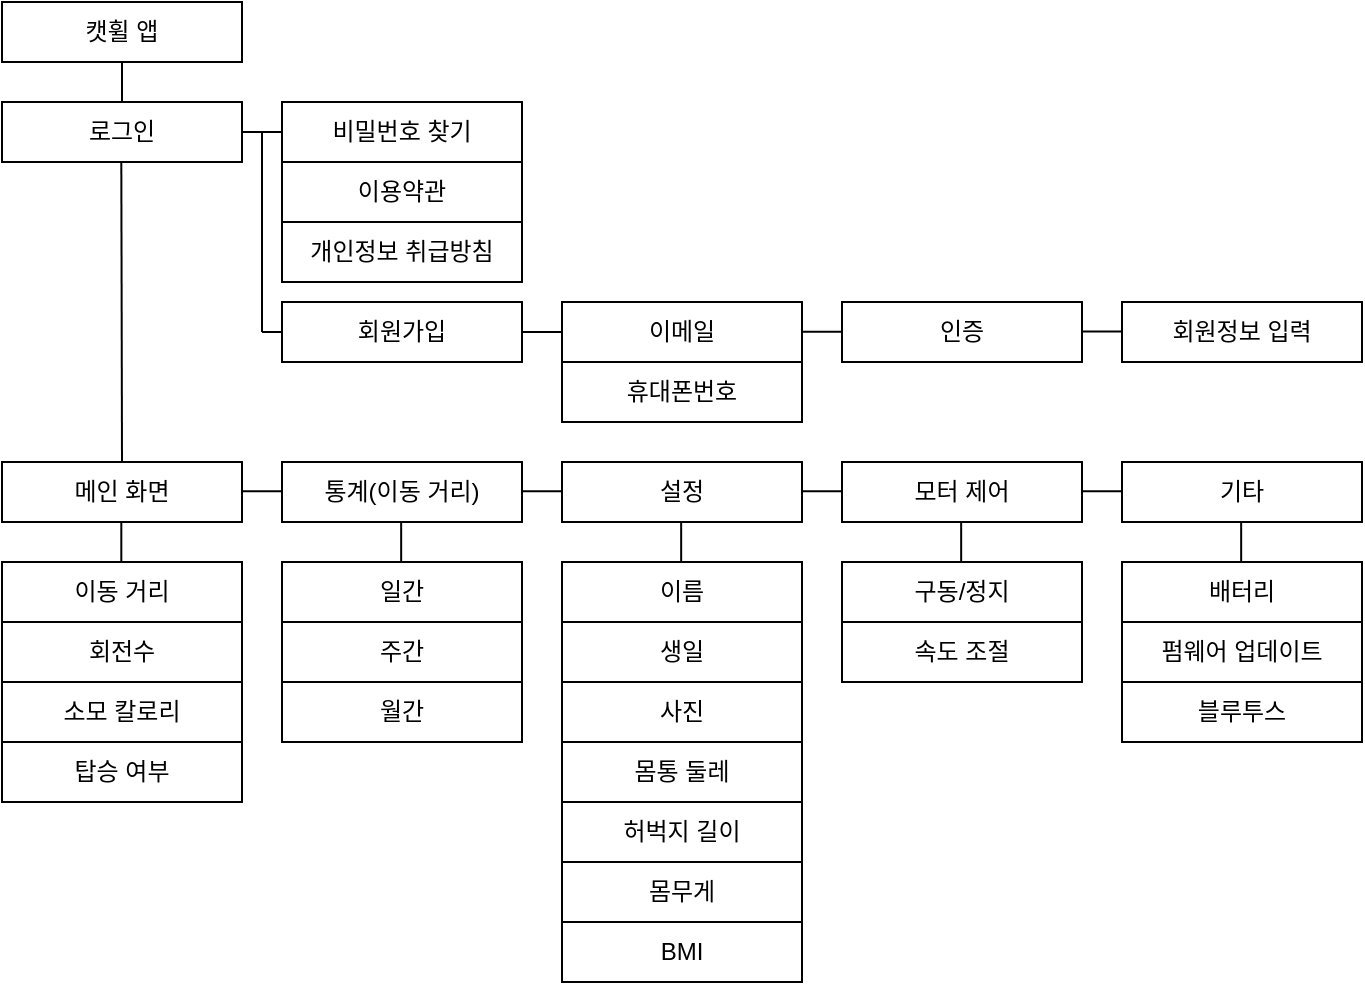 <mxfile version="21.6.8" type="github">
  <diagram name="페이지-1" id="jEqTV79KLIluIE3mg7o3">
    <mxGraphModel dx="1434" dy="758" grid="1" gridSize="10" guides="1" tooltips="1" connect="1" arrows="1" fold="1" page="1" pageScale="1" pageWidth="827" pageHeight="1169" math="0" shadow="0">
      <root>
        <mxCell id="0" />
        <mxCell id="1" parent="0" />
        <mxCell id="_FhqAb7CmunBxcdor2dk-3" value="캣휠 앱" style="rounded=0;whiteSpace=wrap;html=1;" vertex="1" parent="1">
          <mxGeometry x="90" y="50" width="120" height="30" as="geometry" />
        </mxCell>
        <mxCell id="_FhqAb7CmunBxcdor2dk-4" value="로그인" style="rounded=0;whiteSpace=wrap;html=1;" vertex="1" parent="1">
          <mxGeometry x="90" y="100" width="120" height="30" as="geometry" />
        </mxCell>
        <mxCell id="_FhqAb7CmunBxcdor2dk-5" value="" style="endArrow=none;html=1;rounded=0;entryX=0.5;entryY=1;entryDx=0;entryDy=0;exitX=0.5;exitY=0;exitDx=0;exitDy=0;" edge="1" parent="1" source="_FhqAb7CmunBxcdor2dk-4" target="_FhqAb7CmunBxcdor2dk-3">
          <mxGeometry width="50" height="50" relative="1" as="geometry">
            <mxPoint x="390" y="420" as="sourcePoint" />
            <mxPoint x="440" y="370" as="targetPoint" />
          </mxGeometry>
        </mxCell>
        <mxCell id="_FhqAb7CmunBxcdor2dk-6" value="메인 화면" style="rounded=0;whiteSpace=wrap;html=1;" vertex="1" parent="1">
          <mxGeometry x="90" y="280" width="120" height="30" as="geometry" />
        </mxCell>
        <mxCell id="_FhqAb7CmunBxcdor2dk-7" value="비밀번호 찾기" style="rounded=0;whiteSpace=wrap;html=1;" vertex="1" parent="1">
          <mxGeometry x="230" y="100" width="120" height="30" as="geometry" />
        </mxCell>
        <mxCell id="_FhqAb7CmunBxcdor2dk-8" value="" style="endArrow=none;html=1;rounded=0;entryX=1;entryY=0.5;entryDx=0;entryDy=0;" edge="1" parent="1" target="_FhqAb7CmunBxcdor2dk-4">
          <mxGeometry width="50" height="50" relative="1" as="geometry">
            <mxPoint x="230" y="115" as="sourcePoint" />
            <mxPoint x="280" y="210" as="targetPoint" />
          </mxGeometry>
        </mxCell>
        <mxCell id="_FhqAb7CmunBxcdor2dk-9" value="이용약관" style="rounded=0;whiteSpace=wrap;html=1;" vertex="1" parent="1">
          <mxGeometry x="230" y="130" width="120" height="30" as="geometry" />
        </mxCell>
        <mxCell id="_FhqAb7CmunBxcdor2dk-10" value="개인정보 취급방침" style="rounded=0;whiteSpace=wrap;html=1;" vertex="1" parent="1">
          <mxGeometry x="230" y="160" width="120" height="30" as="geometry" />
        </mxCell>
        <mxCell id="_FhqAb7CmunBxcdor2dk-11" value="회원가입" style="rounded=0;whiteSpace=wrap;html=1;" vertex="1" parent="1">
          <mxGeometry x="230" y="200" width="120" height="30" as="geometry" />
        </mxCell>
        <mxCell id="_FhqAb7CmunBxcdor2dk-12" value="이메일" style="rounded=0;whiteSpace=wrap;html=1;" vertex="1" parent="1">
          <mxGeometry x="370" y="200" width="120" height="30" as="geometry" />
        </mxCell>
        <mxCell id="_FhqAb7CmunBxcdor2dk-13" value="" style="endArrow=none;html=1;rounded=0;entryX=1;entryY=0.5;entryDx=0;entryDy=0;exitX=0;exitY=0.5;exitDx=0;exitDy=0;" edge="1" parent="1" source="_FhqAb7CmunBxcdor2dk-12" target="_FhqAb7CmunBxcdor2dk-11">
          <mxGeometry width="50" height="50" relative="1" as="geometry">
            <mxPoint x="370" y="214.8" as="sourcePoint" />
            <mxPoint x="350" y="214.8" as="targetPoint" />
          </mxGeometry>
        </mxCell>
        <mxCell id="_FhqAb7CmunBxcdor2dk-14" value="휴대폰번호" style="rounded=0;whiteSpace=wrap;html=1;" vertex="1" parent="1">
          <mxGeometry x="370" y="230" width="120" height="30" as="geometry" />
        </mxCell>
        <mxCell id="_FhqAb7CmunBxcdor2dk-15" value="인증" style="rounded=0;whiteSpace=wrap;html=1;" vertex="1" parent="1">
          <mxGeometry x="510" y="200" width="120" height="30" as="geometry" />
        </mxCell>
        <mxCell id="_FhqAb7CmunBxcdor2dk-16" value="" style="endArrow=none;html=1;rounded=0;entryX=1;entryY=0.5;entryDx=0;entryDy=0;exitX=0;exitY=0.5;exitDx=0;exitDy=0;" edge="1" parent="1">
          <mxGeometry width="50" height="50" relative="1" as="geometry">
            <mxPoint x="510" y="214.83" as="sourcePoint" />
            <mxPoint x="490" y="214.83" as="targetPoint" />
          </mxGeometry>
        </mxCell>
        <mxCell id="_FhqAb7CmunBxcdor2dk-17" value="" style="endArrow=none;html=1;rounded=0;entryX=1;entryY=0.5;entryDx=0;entryDy=0;exitX=0;exitY=0.5;exitDx=0;exitDy=0;" edge="1" parent="1">
          <mxGeometry width="50" height="50" relative="1" as="geometry">
            <mxPoint x="650" y="214.71" as="sourcePoint" />
            <mxPoint x="630" y="214.71" as="targetPoint" />
          </mxGeometry>
        </mxCell>
        <mxCell id="_FhqAb7CmunBxcdor2dk-18" value="회원정보 입력" style="rounded=0;whiteSpace=wrap;html=1;" vertex="1" parent="1">
          <mxGeometry x="650" y="200" width="120" height="30" as="geometry" />
        </mxCell>
        <mxCell id="_FhqAb7CmunBxcdor2dk-19" value="" style="endArrow=none;html=1;rounded=0;entryX=0.5;entryY=1;entryDx=0;entryDy=0;exitX=0.5;exitY=0;exitDx=0;exitDy=0;" edge="1" parent="1" source="_FhqAb7CmunBxcdor2dk-6">
          <mxGeometry width="50" height="50" relative="1" as="geometry">
            <mxPoint x="149.66" y="150" as="sourcePoint" />
            <mxPoint x="149.66" y="130" as="targetPoint" />
          </mxGeometry>
        </mxCell>
        <mxCell id="_FhqAb7CmunBxcdor2dk-20" value="" style="endArrow=none;html=1;rounded=0;entryX=0.5;entryY=1;entryDx=0;entryDy=0;exitX=0.5;exitY=0;exitDx=0;exitDy=0;" edge="1" parent="1">
          <mxGeometry width="50" height="50" relative="1" as="geometry">
            <mxPoint x="149.66" y="330" as="sourcePoint" />
            <mxPoint x="149.66" y="310" as="targetPoint" />
          </mxGeometry>
        </mxCell>
        <mxCell id="_FhqAb7CmunBxcdor2dk-21" value="이동 거리" style="rounded=0;whiteSpace=wrap;html=1;" vertex="1" parent="1">
          <mxGeometry x="90" y="330" width="120" height="30" as="geometry" />
        </mxCell>
        <mxCell id="_FhqAb7CmunBxcdor2dk-22" value="회전수" style="rounded=0;whiteSpace=wrap;html=1;" vertex="1" parent="1">
          <mxGeometry x="90" y="360" width="120" height="30" as="geometry" />
        </mxCell>
        <mxCell id="_FhqAb7CmunBxcdor2dk-23" value="소모 칼로리" style="rounded=0;whiteSpace=wrap;html=1;" vertex="1" parent="1">
          <mxGeometry x="90" y="390" width="120" height="30" as="geometry" />
        </mxCell>
        <mxCell id="_FhqAb7CmunBxcdor2dk-24" value="통계(이동 거리)" style="rounded=0;whiteSpace=wrap;html=1;" vertex="1" parent="1">
          <mxGeometry x="230" y="280" width="120" height="30" as="geometry" />
        </mxCell>
        <mxCell id="_FhqAb7CmunBxcdor2dk-25" value="" style="endArrow=none;html=1;rounded=0;entryX=1;entryY=0.5;entryDx=0;entryDy=0;exitX=0;exitY=0.5;exitDx=0;exitDy=0;" edge="1" parent="1">
          <mxGeometry width="50" height="50" relative="1" as="geometry">
            <mxPoint x="230" y="294.66" as="sourcePoint" />
            <mxPoint x="210" y="294.66" as="targetPoint" />
          </mxGeometry>
        </mxCell>
        <mxCell id="_FhqAb7CmunBxcdor2dk-26" value="" style="endArrow=none;html=1;rounded=0;entryX=1;entryY=0.5;entryDx=0;entryDy=0;exitX=0;exitY=0.5;exitDx=0;exitDy=0;" edge="1" parent="1">
          <mxGeometry width="50" height="50" relative="1" as="geometry">
            <mxPoint x="370" y="294.66" as="sourcePoint" />
            <mxPoint x="350" y="294.66" as="targetPoint" />
          </mxGeometry>
        </mxCell>
        <mxCell id="_FhqAb7CmunBxcdor2dk-27" value="설정" style="rounded=0;whiteSpace=wrap;html=1;" vertex="1" parent="1">
          <mxGeometry x="370" y="280" width="120" height="30" as="geometry" />
        </mxCell>
        <mxCell id="_FhqAb7CmunBxcdor2dk-28" value="" style="endArrow=none;html=1;rounded=0;entryX=1;entryY=0.5;entryDx=0;entryDy=0;exitX=0;exitY=0.5;exitDx=0;exitDy=0;" edge="1" parent="1">
          <mxGeometry width="50" height="50" relative="1" as="geometry">
            <mxPoint x="510" y="294.66" as="sourcePoint" />
            <mxPoint x="490" y="294.66" as="targetPoint" />
          </mxGeometry>
        </mxCell>
        <mxCell id="_FhqAb7CmunBxcdor2dk-29" value="모터 제어" style="rounded=0;whiteSpace=wrap;html=1;" vertex="1" parent="1">
          <mxGeometry x="510" y="280" width="120" height="30" as="geometry" />
        </mxCell>
        <mxCell id="_FhqAb7CmunBxcdor2dk-30" value="" style="endArrow=none;html=1;rounded=0;entryX=1;entryY=0.5;entryDx=0;entryDy=0;exitX=0;exitY=0.5;exitDx=0;exitDy=0;" edge="1" parent="1">
          <mxGeometry width="50" height="50" relative="1" as="geometry">
            <mxPoint x="650" y="294.66" as="sourcePoint" />
            <mxPoint x="630" y="294.66" as="targetPoint" />
          </mxGeometry>
        </mxCell>
        <mxCell id="_FhqAb7CmunBxcdor2dk-31" value="기타" style="rounded=0;whiteSpace=wrap;html=1;" vertex="1" parent="1">
          <mxGeometry x="650" y="280" width="120" height="30" as="geometry" />
        </mxCell>
        <mxCell id="_FhqAb7CmunBxcdor2dk-32" value="탑승 여부" style="rounded=0;whiteSpace=wrap;html=1;" vertex="1" parent="1">
          <mxGeometry x="90" y="420" width="120" height="30" as="geometry" />
        </mxCell>
        <mxCell id="_FhqAb7CmunBxcdor2dk-33" value="일간" style="rounded=0;whiteSpace=wrap;html=1;" vertex="1" parent="1">
          <mxGeometry x="230" y="330" width="120" height="30" as="geometry" />
        </mxCell>
        <mxCell id="_FhqAb7CmunBxcdor2dk-34" value="주간" style="rounded=0;whiteSpace=wrap;html=1;" vertex="1" parent="1">
          <mxGeometry x="230" y="360" width="120" height="30" as="geometry" />
        </mxCell>
        <mxCell id="_FhqAb7CmunBxcdor2dk-35" value="월간" style="rounded=0;whiteSpace=wrap;html=1;" vertex="1" parent="1">
          <mxGeometry x="230" y="390" width="120" height="30" as="geometry" />
        </mxCell>
        <mxCell id="_FhqAb7CmunBxcdor2dk-36" value="" style="endArrow=none;html=1;rounded=0;entryX=0.5;entryY=1;entryDx=0;entryDy=0;exitX=0.5;exitY=0;exitDx=0;exitDy=0;" edge="1" parent="1">
          <mxGeometry width="50" height="50" relative="1" as="geometry">
            <mxPoint x="289.58" y="330" as="sourcePoint" />
            <mxPoint x="289.58" y="310" as="targetPoint" />
          </mxGeometry>
        </mxCell>
        <mxCell id="_FhqAb7CmunBxcdor2dk-37" value="이름" style="rounded=0;whiteSpace=wrap;html=1;" vertex="1" parent="1">
          <mxGeometry x="370" y="330" width="120" height="30" as="geometry" />
        </mxCell>
        <mxCell id="_FhqAb7CmunBxcdor2dk-38" value="생일" style="rounded=0;whiteSpace=wrap;html=1;" vertex="1" parent="1">
          <mxGeometry x="370" y="360" width="120" height="30" as="geometry" />
        </mxCell>
        <mxCell id="_FhqAb7CmunBxcdor2dk-39" value="사진" style="rounded=0;whiteSpace=wrap;html=1;" vertex="1" parent="1">
          <mxGeometry x="370" y="390" width="120" height="30" as="geometry" />
        </mxCell>
        <mxCell id="_FhqAb7CmunBxcdor2dk-40" value="몸무게" style="rounded=0;whiteSpace=wrap;html=1;" vertex="1" parent="1">
          <mxGeometry x="370" y="480" width="120" height="30" as="geometry" />
        </mxCell>
        <mxCell id="_FhqAb7CmunBxcdor2dk-41" value="허벅지 길이" style="rounded=0;whiteSpace=wrap;html=1;" vertex="1" parent="1">
          <mxGeometry x="370" y="450" width="120" height="30" as="geometry" />
        </mxCell>
        <mxCell id="_FhqAb7CmunBxcdor2dk-42" value="몸통 둘레" style="rounded=0;whiteSpace=wrap;html=1;" vertex="1" parent="1">
          <mxGeometry x="370" y="420" width="120" height="30" as="geometry" />
        </mxCell>
        <mxCell id="_FhqAb7CmunBxcdor2dk-43" value="BMI" style="rounded=0;whiteSpace=wrap;html=1;" vertex="1" parent="1">
          <mxGeometry x="370" y="510" width="120" height="30" as="geometry" />
        </mxCell>
        <mxCell id="_FhqAb7CmunBxcdor2dk-44" value="구동/정지" style="rounded=0;whiteSpace=wrap;html=1;" vertex="1" parent="1">
          <mxGeometry x="510" y="330" width="120" height="30" as="geometry" />
        </mxCell>
        <mxCell id="_FhqAb7CmunBxcdor2dk-45" value="속도 조절" style="rounded=0;whiteSpace=wrap;html=1;" vertex="1" parent="1">
          <mxGeometry x="510" y="360" width="120" height="30" as="geometry" />
        </mxCell>
        <mxCell id="_FhqAb7CmunBxcdor2dk-46" value="블루투스" style="rounded=0;whiteSpace=wrap;html=1;" vertex="1" parent="1">
          <mxGeometry x="650" y="390" width="120" height="30" as="geometry" />
        </mxCell>
        <mxCell id="_FhqAb7CmunBxcdor2dk-47" value="배터리" style="rounded=0;whiteSpace=wrap;html=1;" vertex="1" parent="1">
          <mxGeometry x="650" y="330" width="120" height="30" as="geometry" />
        </mxCell>
        <mxCell id="_FhqAb7CmunBxcdor2dk-48" value="펌웨어 업데이트" style="rounded=0;whiteSpace=wrap;html=1;" vertex="1" parent="1">
          <mxGeometry x="650" y="360" width="120" height="30" as="geometry" />
        </mxCell>
        <mxCell id="_FhqAb7CmunBxcdor2dk-49" value="" style="endArrow=none;html=1;rounded=0;entryX=0.5;entryY=1;entryDx=0;entryDy=0;exitX=0.5;exitY=0;exitDx=0;exitDy=0;" edge="1" parent="1">
          <mxGeometry width="50" height="50" relative="1" as="geometry">
            <mxPoint x="429.58" y="330" as="sourcePoint" />
            <mxPoint x="429.58" y="310" as="targetPoint" />
          </mxGeometry>
        </mxCell>
        <mxCell id="_FhqAb7CmunBxcdor2dk-50" value="" style="endArrow=none;html=1;rounded=0;entryX=0.5;entryY=1;entryDx=0;entryDy=0;exitX=0.5;exitY=0;exitDx=0;exitDy=0;" edge="1" parent="1">
          <mxGeometry width="50" height="50" relative="1" as="geometry">
            <mxPoint x="569.58" y="330" as="sourcePoint" />
            <mxPoint x="569.58" y="310" as="targetPoint" />
          </mxGeometry>
        </mxCell>
        <mxCell id="_FhqAb7CmunBxcdor2dk-51" value="" style="endArrow=none;html=1;rounded=0;entryX=0.5;entryY=1;entryDx=0;entryDy=0;exitX=0.5;exitY=0;exitDx=0;exitDy=0;" edge="1" parent="1">
          <mxGeometry width="50" height="50" relative="1" as="geometry">
            <mxPoint x="709.58" y="330" as="sourcePoint" />
            <mxPoint x="709.58" y="310" as="targetPoint" />
          </mxGeometry>
        </mxCell>
        <mxCell id="_FhqAb7CmunBxcdor2dk-52" value="" style="endArrow=none;html=1;rounded=0;" edge="1" parent="1">
          <mxGeometry width="50" height="50" relative="1" as="geometry">
            <mxPoint x="220" y="215" as="sourcePoint" />
            <mxPoint x="220" y="115" as="targetPoint" />
          </mxGeometry>
        </mxCell>
        <mxCell id="_FhqAb7CmunBxcdor2dk-53" value="" style="endArrow=none;html=1;rounded=0;exitX=0;exitY=0.5;exitDx=0;exitDy=0;" edge="1" parent="1" source="_FhqAb7CmunBxcdor2dk-11">
          <mxGeometry width="50" height="50" relative="1" as="geometry">
            <mxPoint x="200" y="214.76" as="sourcePoint" />
            <mxPoint x="220" y="215" as="targetPoint" />
          </mxGeometry>
        </mxCell>
      </root>
    </mxGraphModel>
  </diagram>
</mxfile>
